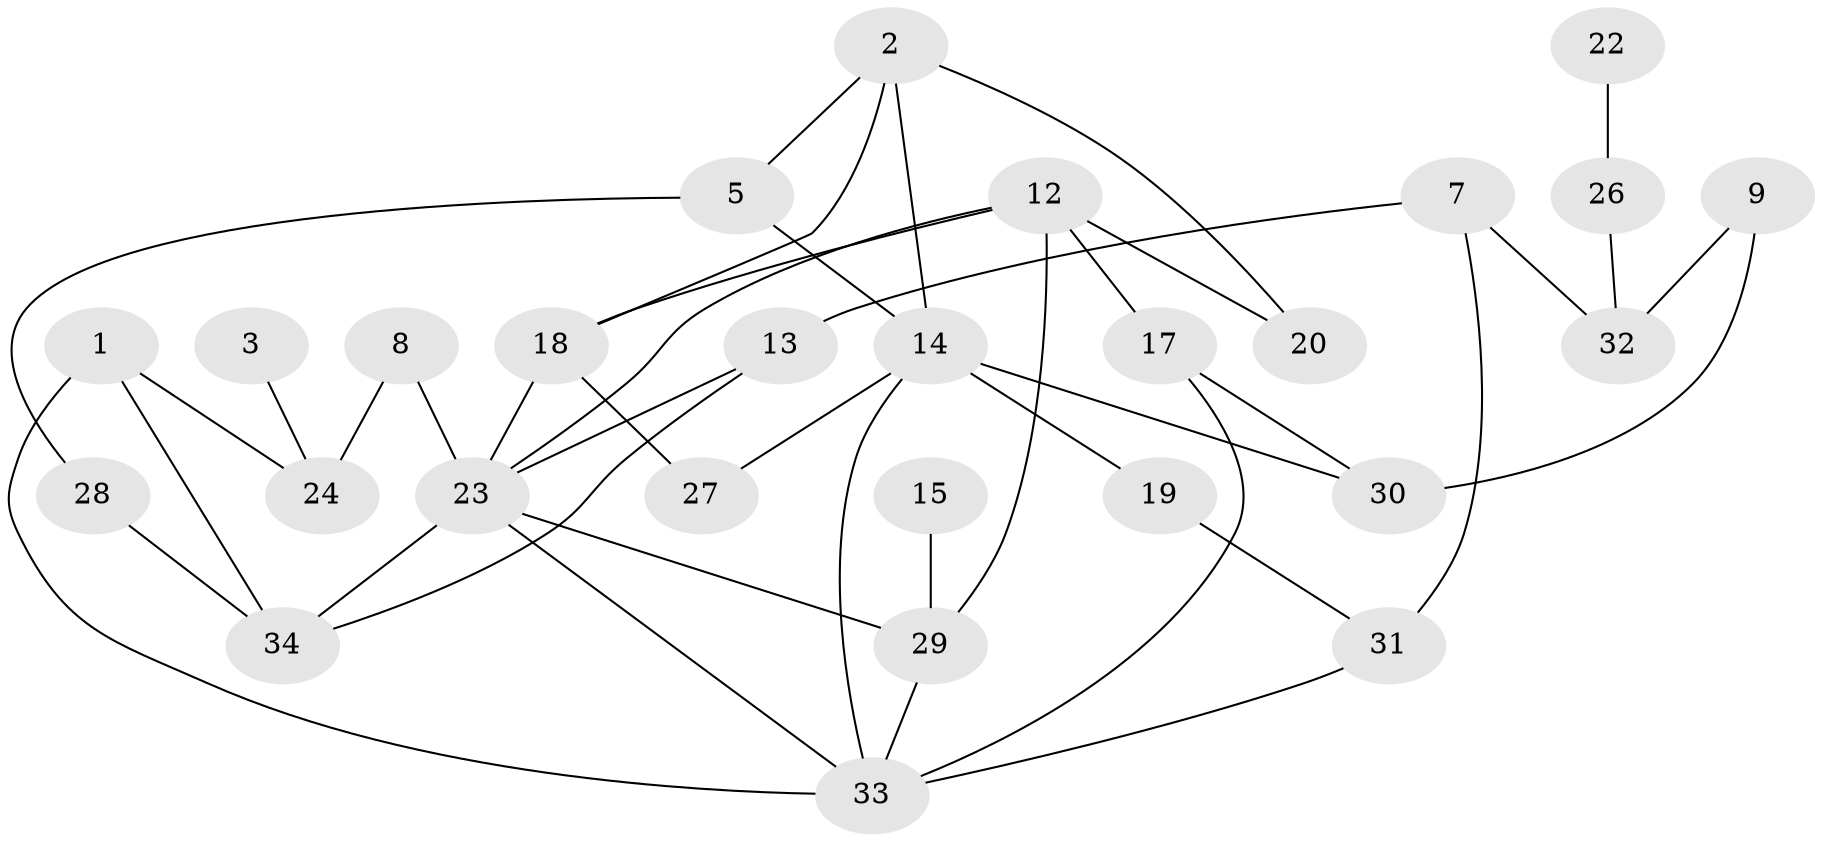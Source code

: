 // original degree distribution, {2: 0.22388059701492538, 1: 0.23880597014925373, 3: 0.29850746268656714, 4: 0.08955223880597014, 5: 0.05970149253731343, 0: 0.07462686567164178, 6: 0.014925373134328358}
// Generated by graph-tools (version 1.1) at 2025/00/03/09/25 03:00:47]
// undirected, 27 vertices, 42 edges
graph export_dot {
graph [start="1"]
  node [color=gray90,style=filled];
  1;
  2;
  3;
  5;
  7;
  8;
  9;
  12;
  13;
  14;
  15;
  17;
  18;
  19;
  20;
  22;
  23;
  24;
  26;
  27;
  28;
  29;
  30;
  31;
  32;
  33;
  34;
  1 -- 24 [weight=1.0];
  1 -- 33 [weight=1.0];
  1 -- 34 [weight=1.0];
  2 -- 5 [weight=1.0];
  2 -- 14 [weight=1.0];
  2 -- 18 [weight=1.0];
  2 -- 20 [weight=1.0];
  3 -- 24 [weight=1.0];
  5 -- 14 [weight=1.0];
  5 -- 28 [weight=1.0];
  7 -- 13 [weight=1.0];
  7 -- 31 [weight=1.0];
  7 -- 32 [weight=1.0];
  8 -- 23 [weight=1.0];
  8 -- 24 [weight=2.0];
  9 -- 30 [weight=1.0];
  9 -- 32 [weight=1.0];
  12 -- 17 [weight=1.0];
  12 -- 18 [weight=1.0];
  12 -- 20 [weight=1.0];
  12 -- 23 [weight=1.0];
  12 -- 29 [weight=1.0];
  13 -- 23 [weight=1.0];
  13 -- 34 [weight=1.0];
  14 -- 19 [weight=1.0];
  14 -- 27 [weight=2.0];
  14 -- 30 [weight=1.0];
  14 -- 33 [weight=1.0];
  15 -- 29 [weight=1.0];
  17 -- 30 [weight=1.0];
  17 -- 33 [weight=1.0];
  18 -- 23 [weight=1.0];
  18 -- 27 [weight=2.0];
  19 -- 31 [weight=1.0];
  22 -- 26 [weight=1.0];
  23 -- 29 [weight=1.0];
  23 -- 33 [weight=1.0];
  23 -- 34 [weight=1.0];
  26 -- 32 [weight=1.0];
  28 -- 34 [weight=1.0];
  29 -- 33 [weight=1.0];
  31 -- 33 [weight=1.0];
}
